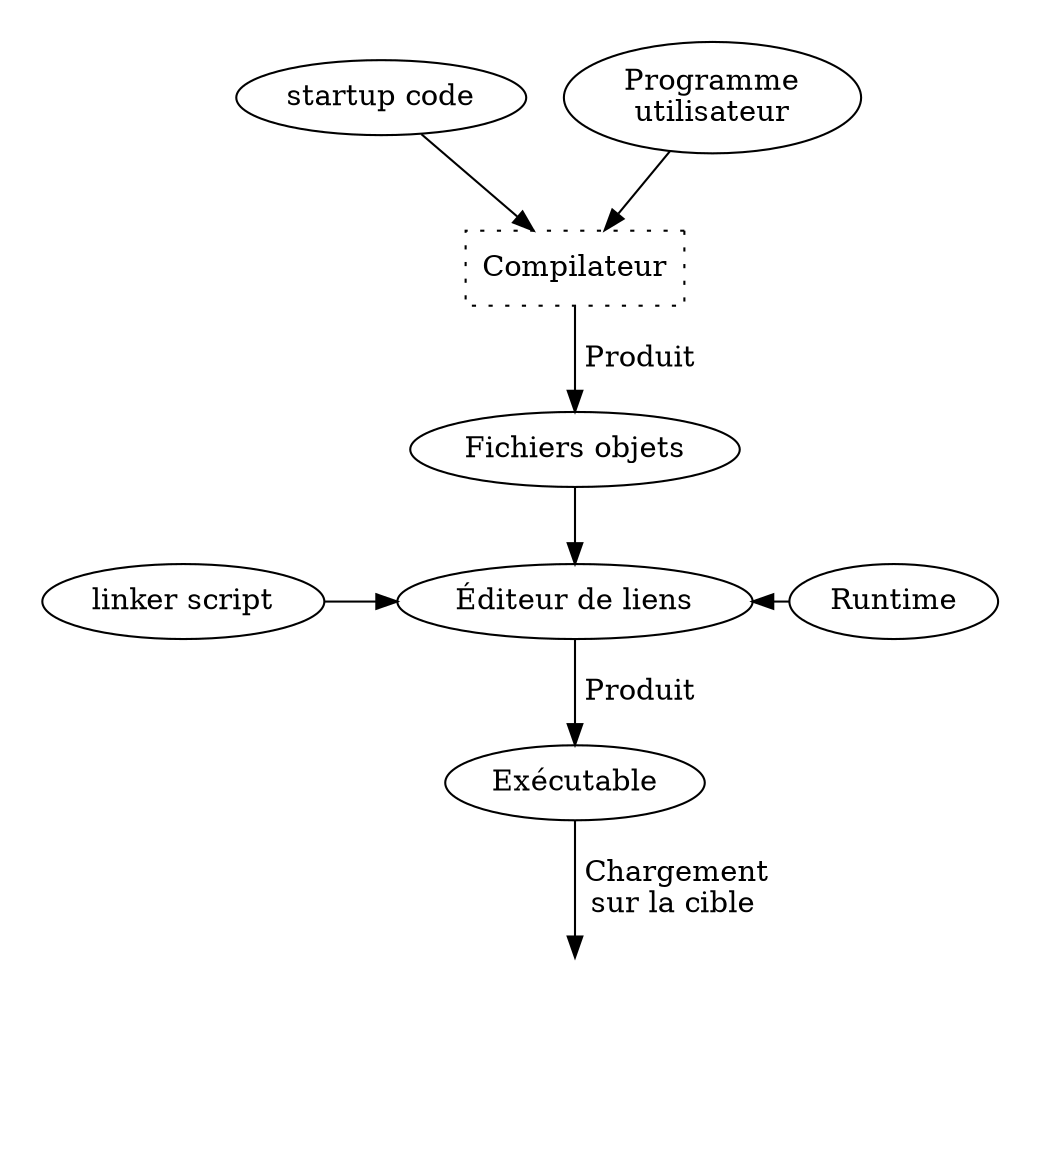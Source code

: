 digraph Compilation {

	graph [dpi = 100];

	program startup
	gcc
	objects [label = "Fichiers objets"]
	runtime ldscript
	linker [label = "Éditeur de liens"]
	exec
	dev

	subgraph cluster_compilation {
		penwidth=0;
		labelloc="t";

		{rank = same; startup; program;}
		{rank = same; linker; ldscript; runtime;}

		program -> gcc
		runtime -> linker [weight = 0, minlen = 0]
		startup -> gcc
		ldscript -> linker
		gcc -> objects [label = " Produit"]
		objects -> linker
		linker -> exec [label = " Produit"]
		exec -> dev [label=" Chargement\nsur la cible"]
	}

	runtime [label="Runtime"]
	gcc [shape=box; style=dotted; label="Compilateur"];
	exec [label="Exécutable"];
	program [label="Programme\nutilisateur"];
	startup [label="startup code"];
	ldscript [label="linker script"];
	dev [penwidth=0 width=1 height=1 fixedsize=true image="embedded.png" label=""]
}
